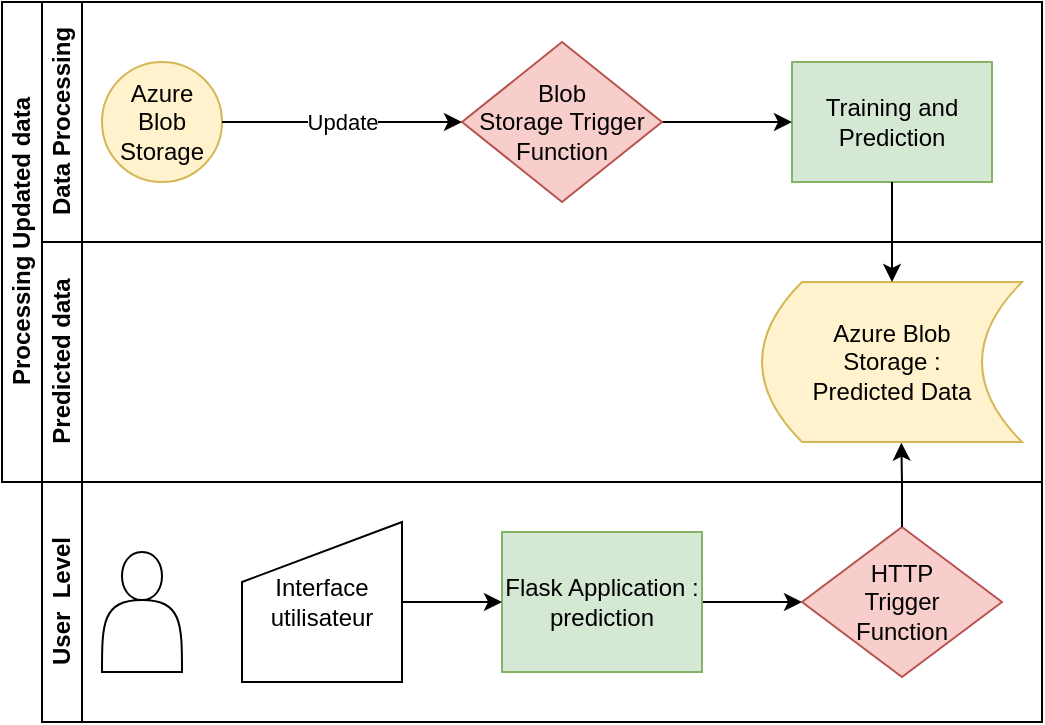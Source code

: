 <mxfile version="20.8.18" type="github">
  <diagram id="prtHgNgQTEPvFCAcTncT" name="Page-1">
    <mxGraphModel dx="512" dy="249" grid="1" gridSize="10" guides="1" tooltips="1" connect="1" arrows="1" fold="1" page="1" pageScale="1" pageWidth="827" pageHeight="1169" math="0" shadow="0">
      <root>
        <mxCell id="0" />
        <mxCell id="1" parent="0" />
        <mxCell id="dNxyNK7c78bLwvsdeMH5-19" value="&lt;div&gt;Processing Updated data&lt;/div&gt;" style="swimlane;html=1;childLayout=stackLayout;resizeParent=1;resizeParentMax=0;horizontal=0;startSize=20;horizontalStack=0;" parent="1" vertex="1">
          <mxGeometry x="90" y="90" width="520" height="240" as="geometry">
            <mxRectangle x="90" y="110" width="40" height="60" as="alternateBounds" />
          </mxGeometry>
        </mxCell>
        <mxCell id="dNxyNK7c78bLwvsdeMH5-20" value="&lt;div&gt;Data Processing&lt;/div&gt;" style="swimlane;html=1;startSize=20;horizontal=0;" parent="dNxyNK7c78bLwvsdeMH5-19" vertex="1">
          <mxGeometry x="20" width="500" height="120" as="geometry">
            <mxRectangle x="20" width="500" height="30" as="alternateBounds" />
          </mxGeometry>
        </mxCell>
        <mxCell id="dNxyNK7c78bLwvsdeMH5-23" value="Azure Blob Storage" style="ellipse;whiteSpace=wrap;html=1;fillColor=#fff2cc;strokeColor=#d6b656;gradientColor=none;" parent="dNxyNK7c78bLwvsdeMH5-20" vertex="1">
          <mxGeometry x="30" y="30" width="60" height="60" as="geometry" />
        </mxCell>
        <mxCell id="dNxyNK7c78bLwvsdeMH5-24" value="&lt;div&gt;Training and Prediction&lt;br&gt;&lt;/div&gt;" style="rounded=0;whiteSpace=wrap;html=1;fontFamily=Helvetica;fontSize=12;align=center;fillColor=#d5e8d4;strokeColor=#82b366;" parent="dNxyNK7c78bLwvsdeMH5-20" vertex="1">
          <mxGeometry x="375" y="30" width="100" height="60" as="geometry" />
        </mxCell>
        <mxCell id="cA88udlD5yBoszeyD9GS-7" value="" style="edgeStyle=orthogonalEdgeStyle;rounded=0;orthogonalLoop=1;jettySize=auto;html=1;" edge="1" parent="dNxyNK7c78bLwvsdeMH5-20" source="cA88udlD5yBoszeyD9GS-6" target="dNxyNK7c78bLwvsdeMH5-24">
          <mxGeometry relative="1" as="geometry" />
        </mxCell>
        <mxCell id="cA88udlD5yBoszeyD9GS-6" value="&lt;div&gt;Blob &lt;br&gt;&lt;/div&gt;&lt;div&gt;Storage Trigger &lt;br&gt;&lt;/div&gt;&lt;div&gt;Function&lt;/div&gt;" style="rhombus;whiteSpace=wrap;html=1;fontFamily=Helvetica;fontSize=12;align=center;fillColor=#f8cecc;strokeColor=#b85450;" vertex="1" parent="dNxyNK7c78bLwvsdeMH5-20">
          <mxGeometry x="210" y="20" width="100" height="80" as="geometry" />
        </mxCell>
        <mxCell id="cA88udlD5yBoszeyD9GS-39" value="" style="endArrow=classic;html=1;rounded=0;entryX=0;entryY=0.5;entryDx=0;entryDy=0;exitX=1;exitY=0.5;exitDx=0;exitDy=0;" edge="1" parent="dNxyNK7c78bLwvsdeMH5-20" source="dNxyNK7c78bLwvsdeMH5-23" target="cA88udlD5yBoszeyD9GS-6">
          <mxGeometry relative="1" as="geometry">
            <mxPoint x="90" y="70" as="sourcePoint" />
            <mxPoint x="190" y="70" as="targetPoint" />
          </mxGeometry>
        </mxCell>
        <mxCell id="cA88udlD5yBoszeyD9GS-40" value="Update" style="edgeLabel;resizable=0;html=1;align=center;verticalAlign=middle;fillColor=default;gradientColor=none;" connectable="0" vertex="1" parent="cA88udlD5yBoszeyD9GS-39">
          <mxGeometry relative="1" as="geometry" />
        </mxCell>
        <mxCell id="dNxyNK7c78bLwvsdeMH5-21" value="&lt;div&gt;Predicted data&lt;/div&gt;" style="swimlane;html=1;startSize=20;horizontal=0;" parent="dNxyNK7c78bLwvsdeMH5-19" vertex="1">
          <mxGeometry x="20" y="120" width="500" height="120" as="geometry" />
        </mxCell>
        <mxCell id="cA88udlD5yBoszeyD9GS-50" value="&lt;div&gt;Azure Blob &lt;br&gt;&lt;/div&gt;&lt;div&gt;Storage : &lt;br&gt;&lt;/div&gt;&lt;div&gt;Predicted Data&lt;br&gt;&lt;/div&gt;" style="shape=dataStorage;whiteSpace=wrap;html=1;fixedSize=1;fillColor=#fff2cc;strokeColor=#d6b656;" vertex="1" parent="dNxyNK7c78bLwvsdeMH5-21">
          <mxGeometry x="360" y="20" width="130" height="80" as="geometry" />
        </mxCell>
        <mxCell id="cA88udlD5yBoszeyD9GS-49" value="" style="edgeStyle=orthogonalEdgeStyle;rounded=0;orthogonalLoop=1;jettySize=auto;html=1;entryX=0.5;entryY=0;entryDx=0;entryDy=0;" edge="1" parent="dNxyNK7c78bLwvsdeMH5-19" source="dNxyNK7c78bLwvsdeMH5-24" target="cA88udlD5yBoszeyD9GS-50">
          <mxGeometry relative="1" as="geometry">
            <mxPoint x="330" y="150" as="targetPoint" />
          </mxGeometry>
        </mxCell>
        <mxCell id="cA88udlD5yBoszeyD9GS-41" value="User&amp;nbsp; Level" style="swimlane;html=1;startSize=20;horizontal=0;" vertex="1" parent="1">
          <mxGeometry x="110" y="330" width="500" height="120" as="geometry" />
        </mxCell>
        <mxCell id="cA88udlD5yBoszeyD9GS-42" value="" style="edgeStyle=orthogonalEdgeStyle;rounded=0;orthogonalLoop=1;jettySize=auto;html=1;" edge="1" parent="cA88udlD5yBoszeyD9GS-41" source="cA88udlD5yBoszeyD9GS-43" target="cA88udlD5yBoszeyD9GS-44">
          <mxGeometry relative="1" as="geometry" />
        </mxCell>
        <mxCell id="cA88udlD5yBoszeyD9GS-43" value="&lt;div&gt;Flask Application : prediction&lt;br&gt;&lt;/div&gt;" style="rounded=0;whiteSpace=wrap;html=1;fontFamily=Helvetica;fontSize=12;align=center;fillColor=#d5e8d4;strokeColor=#82b366;" vertex="1" parent="cA88udlD5yBoszeyD9GS-41">
          <mxGeometry x="230" y="25" width="100" height="70" as="geometry" />
        </mxCell>
        <mxCell id="cA88udlD5yBoszeyD9GS-44" value="&lt;div&gt;HTTP &lt;br&gt;&lt;/div&gt;&lt;div&gt;Trigger &lt;br&gt;&lt;/div&gt;&lt;div&gt;Function&lt;/div&gt;" style="rhombus;whiteSpace=wrap;html=1;fontFamily=Helvetica;fontSize=12;align=center;fillColor=#f8cecc;strokeColor=#b85450;" vertex="1" parent="cA88udlD5yBoszeyD9GS-41">
          <mxGeometry x="380" y="22.5" width="100" height="75" as="geometry" />
        </mxCell>
        <mxCell id="cA88udlD5yBoszeyD9GS-46" value="" style="edgeStyle=orthogonalEdgeStyle;rounded=0;orthogonalLoop=1;jettySize=auto;html=1;" edge="1" parent="cA88udlD5yBoszeyD9GS-41" source="cA88udlD5yBoszeyD9GS-47" target="cA88udlD5yBoszeyD9GS-43">
          <mxGeometry relative="1" as="geometry" />
        </mxCell>
        <mxCell id="cA88udlD5yBoszeyD9GS-47" value="Interface utilisateur" style="shape=manualInput;whiteSpace=wrap;html=1;fillColor=default;gradientColor=none;" vertex="1" parent="cA88udlD5yBoszeyD9GS-41">
          <mxGeometry x="100" y="20" width="80" height="80" as="geometry" />
        </mxCell>
        <mxCell id="cA88udlD5yBoszeyD9GS-51" value="" style="shape=actor;whiteSpace=wrap;html=1;fillColor=default;gradientColor=none;" vertex="1" parent="cA88udlD5yBoszeyD9GS-41">
          <mxGeometry x="30" y="35" width="40" height="60" as="geometry" />
        </mxCell>
        <mxCell id="cA88udlD5yBoszeyD9GS-32" value="" style="edgeStyle=orthogonalEdgeStyle;rounded=0;orthogonalLoop=1;jettySize=auto;html=1;exitX=0.5;exitY=0;exitDx=0;exitDy=0;entryX=0.536;entryY=1.004;entryDx=0;entryDy=0;entryPerimeter=0;" edge="1" parent="1" source="cA88udlD5yBoszeyD9GS-44" target="cA88udlD5yBoszeyD9GS-50">
          <mxGeometry relative="1" as="geometry">
            <mxPoint x="560" y="262.5" as="sourcePoint" />
            <mxPoint x="420" y="330" as="targetPoint" />
          </mxGeometry>
        </mxCell>
      </root>
    </mxGraphModel>
  </diagram>
</mxfile>
